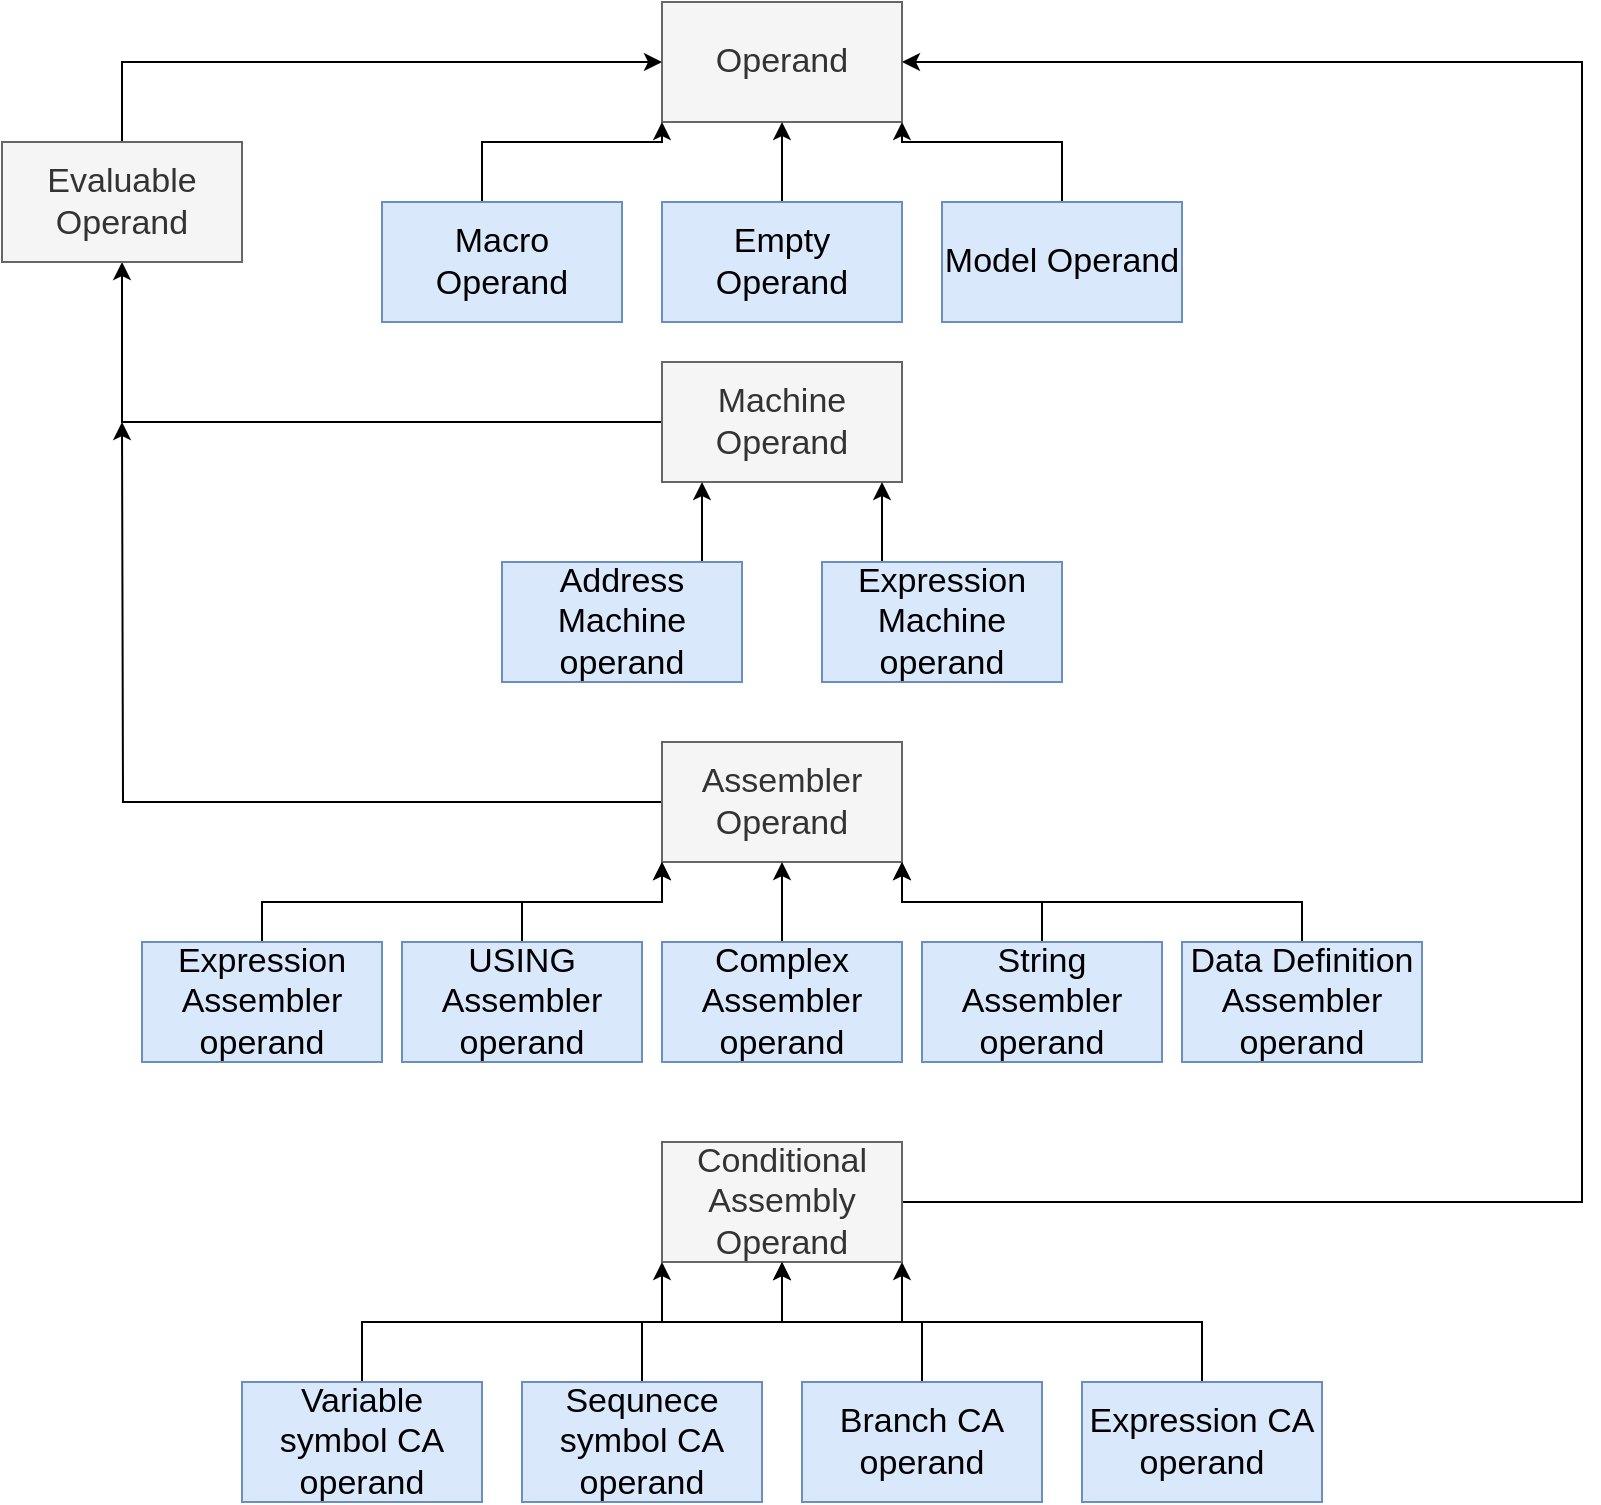 <mxfile version="12.8.6" type="device"><diagram id="OxrkVTOXRc2PCHkFEP3r" name="Page-1"><mxGraphModel dx="2031" dy="1019" grid="1" gridSize="10" guides="1" tooltips="1" connect="1" arrows="1" fold="1" page="1" pageScale="1" pageWidth="827" pageHeight="800" math="0" shadow="0"><root><mxCell id="0"/><mxCell id="1" parent="0"/><mxCell id="-FchRZTKUTh4OarzW0b_-16" value="Operand" style="rounded=0;whiteSpace=wrap;html=1;fontSize=17;fillColor=#f5f5f5;strokeColor=#666666;fontColor=#333333;" parent="1" vertex="1"><mxGeometry x="349" y="20" width="120" height="60" as="geometry"/></mxCell><mxCell id="hHT67W-2ab2Pe2T5MnCg-50" value="" style="edgeStyle=orthogonalEdgeStyle;rounded=0;orthogonalLoop=1;jettySize=auto;html=1;entryX=0.5;entryY=1;entryDx=0;entryDy=0;" edge="1" parent="1" source="hHT67W-2ab2Pe2T5MnCg-1" target="-FchRZTKUTh4OarzW0b_-16"><mxGeometry relative="1" as="geometry"><mxPoint x="409" y="100" as="targetPoint"/></mxGeometry></mxCell><mxCell id="hHT67W-2ab2Pe2T5MnCg-1" value="Empty Operand" style="rounded=0;whiteSpace=wrap;html=1;fontSize=17;fillColor=#dae8fc;strokeColor=#6c8ebf;" vertex="1" parent="1"><mxGeometry x="349" y="120" width="120" height="60" as="geometry"/></mxCell><mxCell id="hHT67W-2ab2Pe2T5MnCg-47" style="edgeStyle=orthogonalEdgeStyle;rounded=0;orthogonalLoop=1;jettySize=auto;html=1;" edge="1" parent="1" source="hHT67W-2ab2Pe2T5MnCg-3"><mxGeometry relative="1" as="geometry"><mxPoint x="469" y="80" as="targetPoint"/><Array as="points"><mxPoint x="549" y="90"/><mxPoint x="469" y="90"/></Array></mxGeometry></mxCell><mxCell id="hHT67W-2ab2Pe2T5MnCg-3" value="Model Operand" style="rounded=0;whiteSpace=wrap;html=1;fontSize=17;fillColor=#dae8fc;strokeColor=#6c8ebf;" vertex="1" parent="1"><mxGeometry x="489" y="120" width="120" height="60" as="geometry"/></mxCell><mxCell id="hHT67W-2ab2Pe2T5MnCg-73" style="edgeStyle=orthogonalEdgeStyle;rounded=0;orthogonalLoop=1;jettySize=auto;html=1;entryX=0.5;entryY=1;entryDx=0;entryDy=0;" edge="1" parent="1" source="hHT67W-2ab2Pe2T5MnCg-12" target="hHT67W-2ab2Pe2T5MnCg-70"><mxGeometry relative="1" as="geometry"/></mxCell><mxCell id="hHT67W-2ab2Pe2T5MnCg-12" value="Machine Operand" style="rounded=0;whiteSpace=wrap;html=1;fontSize=17;fillColor=#f5f5f5;strokeColor=#666666;fontColor=#333333;" vertex="1" parent="1"><mxGeometry x="349" y="200" width="120" height="60" as="geometry"/></mxCell><mxCell id="hHT67W-2ab2Pe2T5MnCg-15" style="edgeStyle=orthogonalEdgeStyle;rounded=0;orthogonalLoop=1;jettySize=auto;html=1;" edge="1" parent="1" source="hHT67W-2ab2Pe2T5MnCg-14" target="hHT67W-2ab2Pe2T5MnCg-12"><mxGeometry relative="1" as="geometry"><Array as="points"><mxPoint x="459" y="280"/><mxPoint x="459" y="280"/></Array></mxGeometry></mxCell><mxCell id="hHT67W-2ab2Pe2T5MnCg-14" value="Expression Machine operand" style="rounded=0;whiteSpace=wrap;html=1;fontSize=17;fillColor=#dae8fc;strokeColor=#6c8ebf;" vertex="1" parent="1"><mxGeometry x="429" y="300" width="120" height="60" as="geometry"/></mxCell><mxCell id="hHT67W-2ab2Pe2T5MnCg-52" style="edgeStyle=orthogonalEdgeStyle;rounded=0;orthogonalLoop=1;jettySize=auto;html=1;" edge="1" parent="1" source="hHT67W-2ab2Pe2T5MnCg-17"><mxGeometry relative="1" as="geometry"><mxPoint x="369" y="260" as="targetPoint"/><Array as="points"><mxPoint x="369" y="260"/></Array></mxGeometry></mxCell><mxCell id="hHT67W-2ab2Pe2T5MnCg-17" value="Address Machine operand" style="rounded=0;whiteSpace=wrap;html=1;fontSize=17;fillColor=#dae8fc;strokeColor=#6c8ebf;" vertex="1" parent="1"><mxGeometry x="269" y="300" width="120" height="60" as="geometry"/></mxCell><mxCell id="hHT67W-2ab2Pe2T5MnCg-74" style="edgeStyle=orthogonalEdgeStyle;rounded=0;orthogonalLoop=1;jettySize=auto;html=1;" edge="1" parent="1" source="hHT67W-2ab2Pe2T5MnCg-21"><mxGeometry relative="1" as="geometry"><mxPoint x="79" y="230" as="targetPoint"/></mxGeometry></mxCell><mxCell id="hHT67W-2ab2Pe2T5MnCg-21" value="Assembler Operand" style="rounded=0;whiteSpace=wrap;html=1;fontSize=17;fillColor=#f5f5f5;strokeColor=#666666;fontColor=#333333;" vertex="1" parent="1"><mxGeometry x="349" y="390" width="120" height="60" as="geometry"/></mxCell><mxCell id="hHT67W-2ab2Pe2T5MnCg-65" style="edgeStyle=orthogonalEdgeStyle;rounded=0;orthogonalLoop=1;jettySize=auto;html=1;entryX=0;entryY=1;entryDx=0;entryDy=0;" edge="1" parent="1" source="hHT67W-2ab2Pe2T5MnCg-23" target="hHT67W-2ab2Pe2T5MnCg-21"><mxGeometry relative="1" as="geometry"><mxPoint x="279" y="470" as="targetPoint"/><Array as="points"><mxPoint x="149" y="470"/><mxPoint x="349" y="470"/></Array></mxGeometry></mxCell><mxCell id="hHT67W-2ab2Pe2T5MnCg-23" value="Expression Assembler operand" style="rounded=0;whiteSpace=wrap;html=1;fontSize=17;fillColor=#dae8fc;strokeColor=#6c8ebf;" vertex="1" parent="1"><mxGeometry x="89" y="490" width="120" height="60" as="geometry"/></mxCell><mxCell id="hHT67W-2ab2Pe2T5MnCg-64" style="edgeStyle=orthogonalEdgeStyle;rounded=0;orthogonalLoop=1;jettySize=auto;html=1;entryX=0;entryY=1;entryDx=0;entryDy=0;" edge="1" parent="1" source="hHT67W-2ab2Pe2T5MnCg-26" target="hHT67W-2ab2Pe2T5MnCg-21"><mxGeometry relative="1" as="geometry"><Array as="points"><mxPoint x="279" y="470"/><mxPoint x="349" y="470"/></Array></mxGeometry></mxCell><mxCell id="hHT67W-2ab2Pe2T5MnCg-26" value="USING Assembler operand" style="rounded=0;whiteSpace=wrap;html=1;fontSize=17;fillColor=#dae8fc;strokeColor=#6c8ebf;" vertex="1" parent="1"><mxGeometry x="219" y="490" width="120" height="60" as="geometry"/></mxCell><mxCell id="hHT67W-2ab2Pe2T5MnCg-59" style="edgeStyle=orthogonalEdgeStyle;rounded=0;orthogonalLoop=1;jettySize=auto;html=1;" edge="1" parent="1" source="hHT67W-2ab2Pe2T5MnCg-29" target="hHT67W-2ab2Pe2T5MnCg-21"><mxGeometry relative="1" as="geometry"/></mxCell><mxCell id="hHT67W-2ab2Pe2T5MnCg-29" value="Complex Assembler operand" style="rounded=0;whiteSpace=wrap;html=1;fontSize=17;fillColor=#dae8fc;strokeColor=#6c8ebf;" vertex="1" parent="1"><mxGeometry x="349" y="490" width="120" height="60" as="geometry"/></mxCell><mxCell id="hHT67W-2ab2Pe2T5MnCg-60" style="edgeStyle=orthogonalEdgeStyle;rounded=0;orthogonalLoop=1;jettySize=auto;html=1;entryX=1;entryY=1;entryDx=0;entryDy=0;" edge="1" parent="1" source="hHT67W-2ab2Pe2T5MnCg-30" target="hHT67W-2ab2Pe2T5MnCg-21"><mxGeometry relative="1" as="geometry"><Array as="points"><mxPoint x="539" y="470"/><mxPoint x="469" y="470"/></Array></mxGeometry></mxCell><mxCell id="hHT67W-2ab2Pe2T5MnCg-30" value="String Assembler operand" style="rounded=0;whiteSpace=wrap;html=1;fontSize=17;fillColor=#dae8fc;strokeColor=#6c8ebf;" vertex="1" parent="1"><mxGeometry x="479" y="490" width="120" height="60" as="geometry"/></mxCell><mxCell id="hHT67W-2ab2Pe2T5MnCg-61" style="edgeStyle=orthogonalEdgeStyle;rounded=0;orthogonalLoop=1;jettySize=auto;html=1;" edge="1" parent="1" source="hHT67W-2ab2Pe2T5MnCg-31"><mxGeometry relative="1" as="geometry"><mxPoint x="469" y="450" as="targetPoint"/><Array as="points"><mxPoint x="669" y="470"/></Array></mxGeometry></mxCell><mxCell id="hHT67W-2ab2Pe2T5MnCg-31" value="Data Definition Assembler operand" style="rounded=0;whiteSpace=wrap;html=1;fontSize=17;fillColor=#dae8fc;strokeColor=#6c8ebf;" vertex="1" parent="1"><mxGeometry x="609" y="490" width="120" height="60" as="geometry"/></mxCell><mxCell id="hHT67W-2ab2Pe2T5MnCg-56" style="edgeStyle=orthogonalEdgeStyle;rounded=0;orthogonalLoop=1;jettySize=auto;html=1;entryX=1;entryY=0.5;entryDx=0;entryDy=0;" edge="1" parent="1" source="hHT67W-2ab2Pe2T5MnCg-35" target="-FchRZTKUTh4OarzW0b_-16"><mxGeometry relative="1" as="geometry"><mxPoint x="799" y="420" as="targetPoint"/><Array as="points"><mxPoint x="809" y="620"/><mxPoint x="809" y="50"/></Array></mxGeometry></mxCell><mxCell id="hHT67W-2ab2Pe2T5MnCg-35" value="Conditional Assembly Operand" style="rounded=0;whiteSpace=wrap;html=1;fontSize=17;fillColor=#f5f5f5;strokeColor=#666666;fontColor=#333333;" vertex="1" parent="1"><mxGeometry x="349" y="590" width="120" height="60" as="geometry"/></mxCell><mxCell id="hHT67W-2ab2Pe2T5MnCg-66" style="edgeStyle=orthogonalEdgeStyle;rounded=0;orthogonalLoop=1;jettySize=auto;html=1;entryX=0;entryY=1;entryDx=0;entryDy=0;" edge="1" parent="1" source="hHT67W-2ab2Pe2T5MnCg-36" target="hHT67W-2ab2Pe2T5MnCg-35"><mxGeometry relative="1" as="geometry"><Array as="points"><mxPoint x="199" y="680"/><mxPoint x="349" y="680"/></Array></mxGeometry></mxCell><mxCell id="hHT67W-2ab2Pe2T5MnCg-36" value="Variable symbol CA operand" style="rounded=0;whiteSpace=wrap;html=1;fontSize=17;fillColor=#dae8fc;strokeColor=#6c8ebf;" vertex="1" parent="1"><mxGeometry x="139" y="710" width="120" height="60" as="geometry"/></mxCell><mxCell id="hHT67W-2ab2Pe2T5MnCg-67" style="edgeStyle=orthogonalEdgeStyle;rounded=0;orthogonalLoop=1;jettySize=auto;html=1;entryX=0.5;entryY=1;entryDx=0;entryDy=0;" edge="1" parent="1" source="hHT67W-2ab2Pe2T5MnCg-38" target="hHT67W-2ab2Pe2T5MnCg-35"><mxGeometry relative="1" as="geometry"/></mxCell><mxCell id="hHT67W-2ab2Pe2T5MnCg-38" value="Sequnece symbol CA operand" style="rounded=0;whiteSpace=wrap;html=1;fontSize=17;fillColor=#dae8fc;strokeColor=#6c8ebf;" vertex="1" parent="1"><mxGeometry x="279" y="710" width="120" height="60" as="geometry"/></mxCell><mxCell id="hHT67W-2ab2Pe2T5MnCg-68" style="edgeStyle=orthogonalEdgeStyle;rounded=0;orthogonalLoop=1;jettySize=auto;html=1;entryX=0.5;entryY=1;entryDx=0;entryDy=0;" edge="1" parent="1" source="hHT67W-2ab2Pe2T5MnCg-40" target="hHT67W-2ab2Pe2T5MnCg-35"><mxGeometry relative="1" as="geometry"/></mxCell><mxCell id="hHT67W-2ab2Pe2T5MnCg-40" value="Branch CA operand" style="rounded=0;whiteSpace=wrap;html=1;fontSize=17;fillColor=#dae8fc;strokeColor=#6c8ebf;" vertex="1" parent="1"><mxGeometry x="419" y="710" width="120" height="60" as="geometry"/></mxCell><mxCell id="hHT67W-2ab2Pe2T5MnCg-69" style="edgeStyle=orthogonalEdgeStyle;rounded=0;orthogonalLoop=1;jettySize=auto;html=1;entryX=1;entryY=1;entryDx=0;entryDy=0;" edge="1" parent="1" source="hHT67W-2ab2Pe2T5MnCg-42" target="hHT67W-2ab2Pe2T5MnCg-35"><mxGeometry relative="1" as="geometry"><Array as="points"><mxPoint x="619" y="680"/><mxPoint x="469" y="680"/></Array></mxGeometry></mxCell><mxCell id="hHT67W-2ab2Pe2T5MnCg-42" value="Expression CA operand" style="rounded=0;whiteSpace=wrap;html=1;fontSize=17;fillColor=#dae8fc;strokeColor=#6c8ebf;" vertex="1" parent="1"><mxGeometry x="559" y="710" width="120" height="60" as="geometry"/></mxCell><mxCell id="hHT67W-2ab2Pe2T5MnCg-48" style="edgeStyle=orthogonalEdgeStyle;rounded=0;orthogonalLoop=1;jettySize=auto;html=1;" edge="1" parent="1" source="hHT67W-2ab2Pe2T5MnCg-44"><mxGeometry relative="1" as="geometry"><mxPoint x="349" y="80" as="targetPoint"/><Array as="points"><mxPoint x="259" y="90"/><mxPoint x="349" y="90"/></Array></mxGeometry></mxCell><mxCell id="hHT67W-2ab2Pe2T5MnCg-44" value="Macro Operand" style="rounded=0;whiteSpace=wrap;html=1;fontSize=17;fillColor=#dae8fc;strokeColor=#6c8ebf;" vertex="1" parent="1"><mxGeometry x="209" y="120" width="120" height="60" as="geometry"/></mxCell><mxCell id="hHT67W-2ab2Pe2T5MnCg-71" style="edgeStyle=orthogonalEdgeStyle;rounded=0;orthogonalLoop=1;jettySize=auto;html=1;entryX=0;entryY=0.5;entryDx=0;entryDy=0;" edge="1" parent="1" source="hHT67W-2ab2Pe2T5MnCg-70" target="-FchRZTKUTh4OarzW0b_-16"><mxGeometry relative="1" as="geometry"><Array as="points"><mxPoint x="79" y="50"/></Array></mxGeometry></mxCell><mxCell id="hHT67W-2ab2Pe2T5MnCg-70" value="Evaluable Operand" style="rounded=0;whiteSpace=wrap;html=1;fontSize=17;fillColor=#f5f5f5;strokeColor=#666666;fontColor=#333333;" vertex="1" parent="1"><mxGeometry x="19" y="90" width="120" height="60" as="geometry"/></mxCell></root></mxGraphModel></diagram></mxfile>